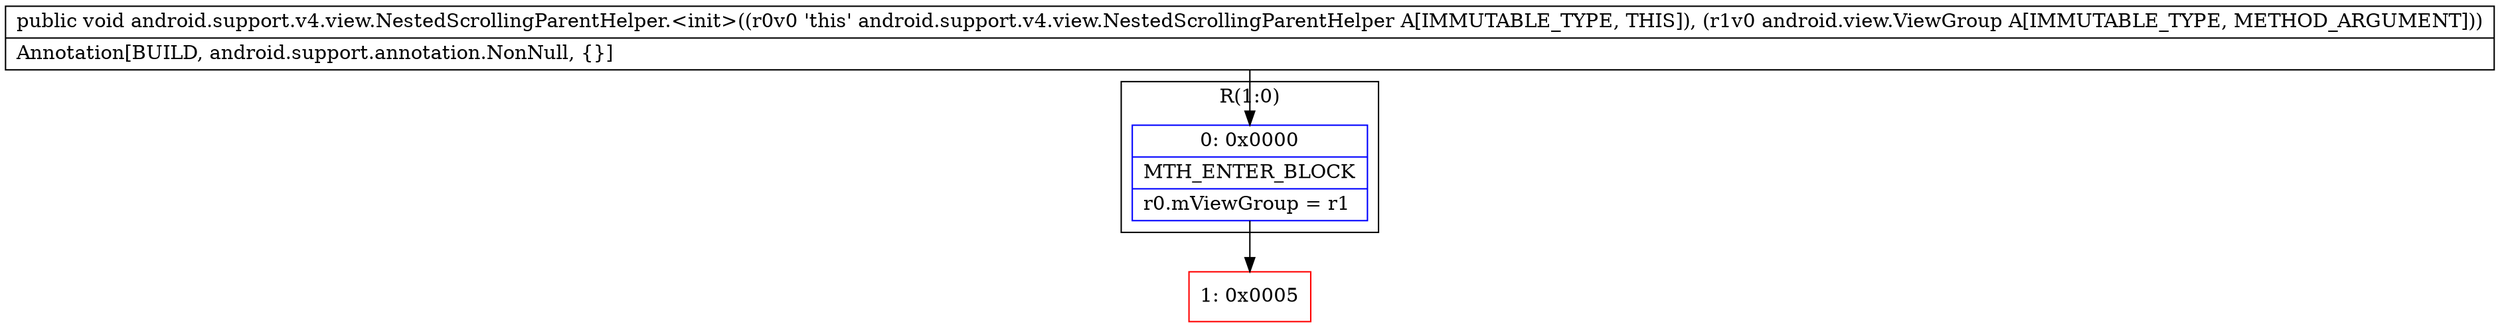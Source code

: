 digraph "CFG forandroid.support.v4.view.NestedScrollingParentHelper.\<init\>(Landroid\/view\/ViewGroup;)V" {
subgraph cluster_Region_1115185387 {
label = "R(1:0)";
node [shape=record,color=blue];
Node_0 [shape=record,label="{0\:\ 0x0000|MTH_ENTER_BLOCK\l|r0.mViewGroup = r1\l}"];
}
Node_1 [shape=record,color=red,label="{1\:\ 0x0005}"];
MethodNode[shape=record,label="{public void android.support.v4.view.NestedScrollingParentHelper.\<init\>((r0v0 'this' android.support.v4.view.NestedScrollingParentHelper A[IMMUTABLE_TYPE, THIS]), (r1v0 android.view.ViewGroup A[IMMUTABLE_TYPE, METHOD_ARGUMENT]))  | Annotation[BUILD, android.support.annotation.NonNull, \{\}]\l}"];
MethodNode -> Node_0;
Node_0 -> Node_1;
}

